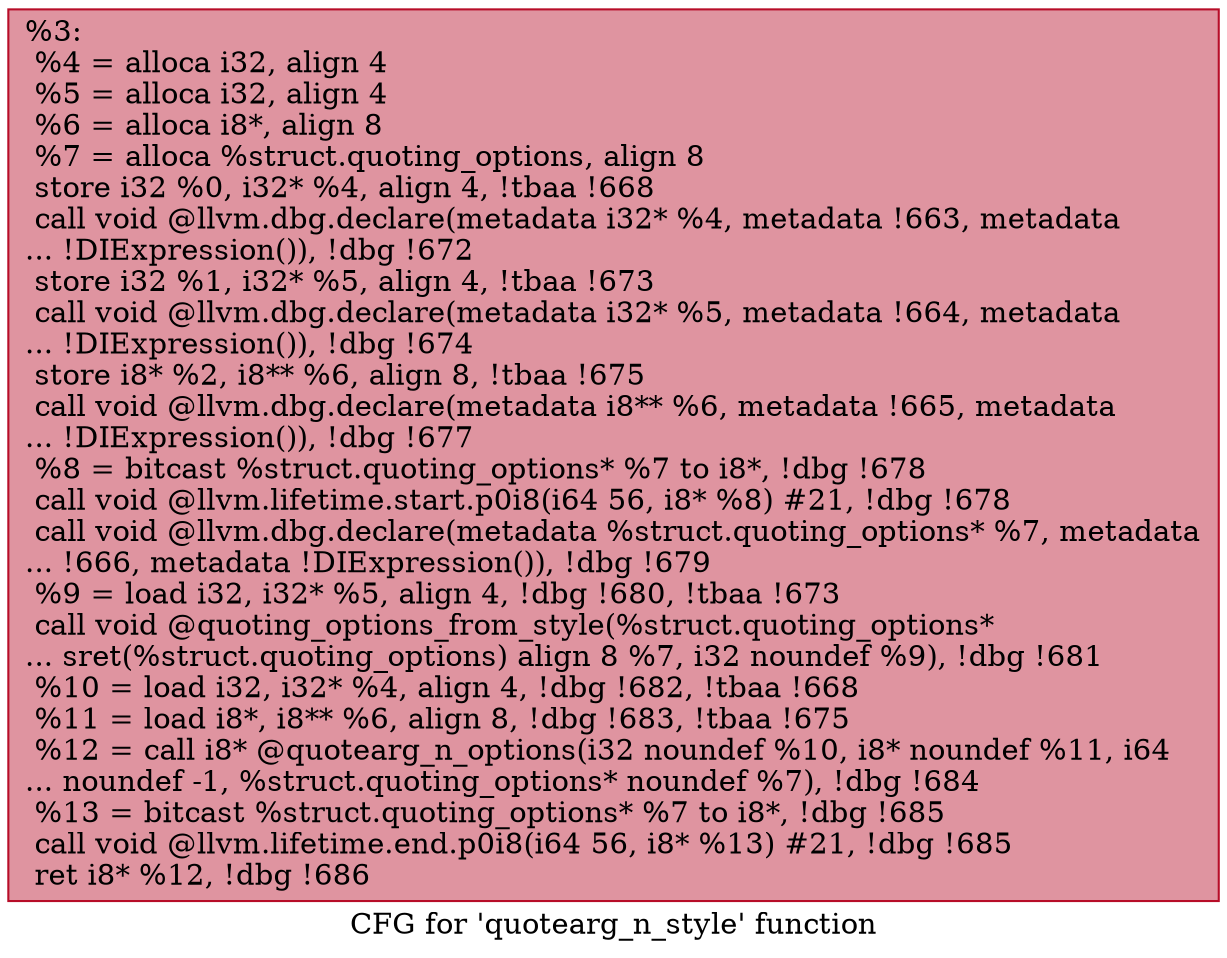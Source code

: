 digraph "CFG for 'quotearg_n_style' function" {
	label="CFG for 'quotearg_n_style' function";

	Node0x19004b0 [shape=record,color="#b70d28ff", style=filled, fillcolor="#b70d2870",label="{%3:\l  %4 = alloca i32, align 4\l  %5 = alloca i32, align 4\l  %6 = alloca i8*, align 8\l  %7 = alloca %struct.quoting_options, align 8\l  store i32 %0, i32* %4, align 4, !tbaa !668\l  call void @llvm.dbg.declare(metadata i32* %4, metadata !663, metadata\l... !DIExpression()), !dbg !672\l  store i32 %1, i32* %5, align 4, !tbaa !673\l  call void @llvm.dbg.declare(metadata i32* %5, metadata !664, metadata\l... !DIExpression()), !dbg !674\l  store i8* %2, i8** %6, align 8, !tbaa !675\l  call void @llvm.dbg.declare(metadata i8** %6, metadata !665, metadata\l... !DIExpression()), !dbg !677\l  %8 = bitcast %struct.quoting_options* %7 to i8*, !dbg !678\l  call void @llvm.lifetime.start.p0i8(i64 56, i8* %8) #21, !dbg !678\l  call void @llvm.dbg.declare(metadata %struct.quoting_options* %7, metadata\l... !666, metadata !DIExpression()), !dbg !679\l  %9 = load i32, i32* %5, align 4, !dbg !680, !tbaa !673\l  call void @quoting_options_from_style(%struct.quoting_options*\l... sret(%struct.quoting_options) align 8 %7, i32 noundef %9), !dbg !681\l  %10 = load i32, i32* %4, align 4, !dbg !682, !tbaa !668\l  %11 = load i8*, i8** %6, align 8, !dbg !683, !tbaa !675\l  %12 = call i8* @quotearg_n_options(i32 noundef %10, i8* noundef %11, i64\l... noundef -1, %struct.quoting_options* noundef %7), !dbg !684\l  %13 = bitcast %struct.quoting_options* %7 to i8*, !dbg !685\l  call void @llvm.lifetime.end.p0i8(i64 56, i8* %13) #21, !dbg !685\l  ret i8* %12, !dbg !686\l}"];
}
